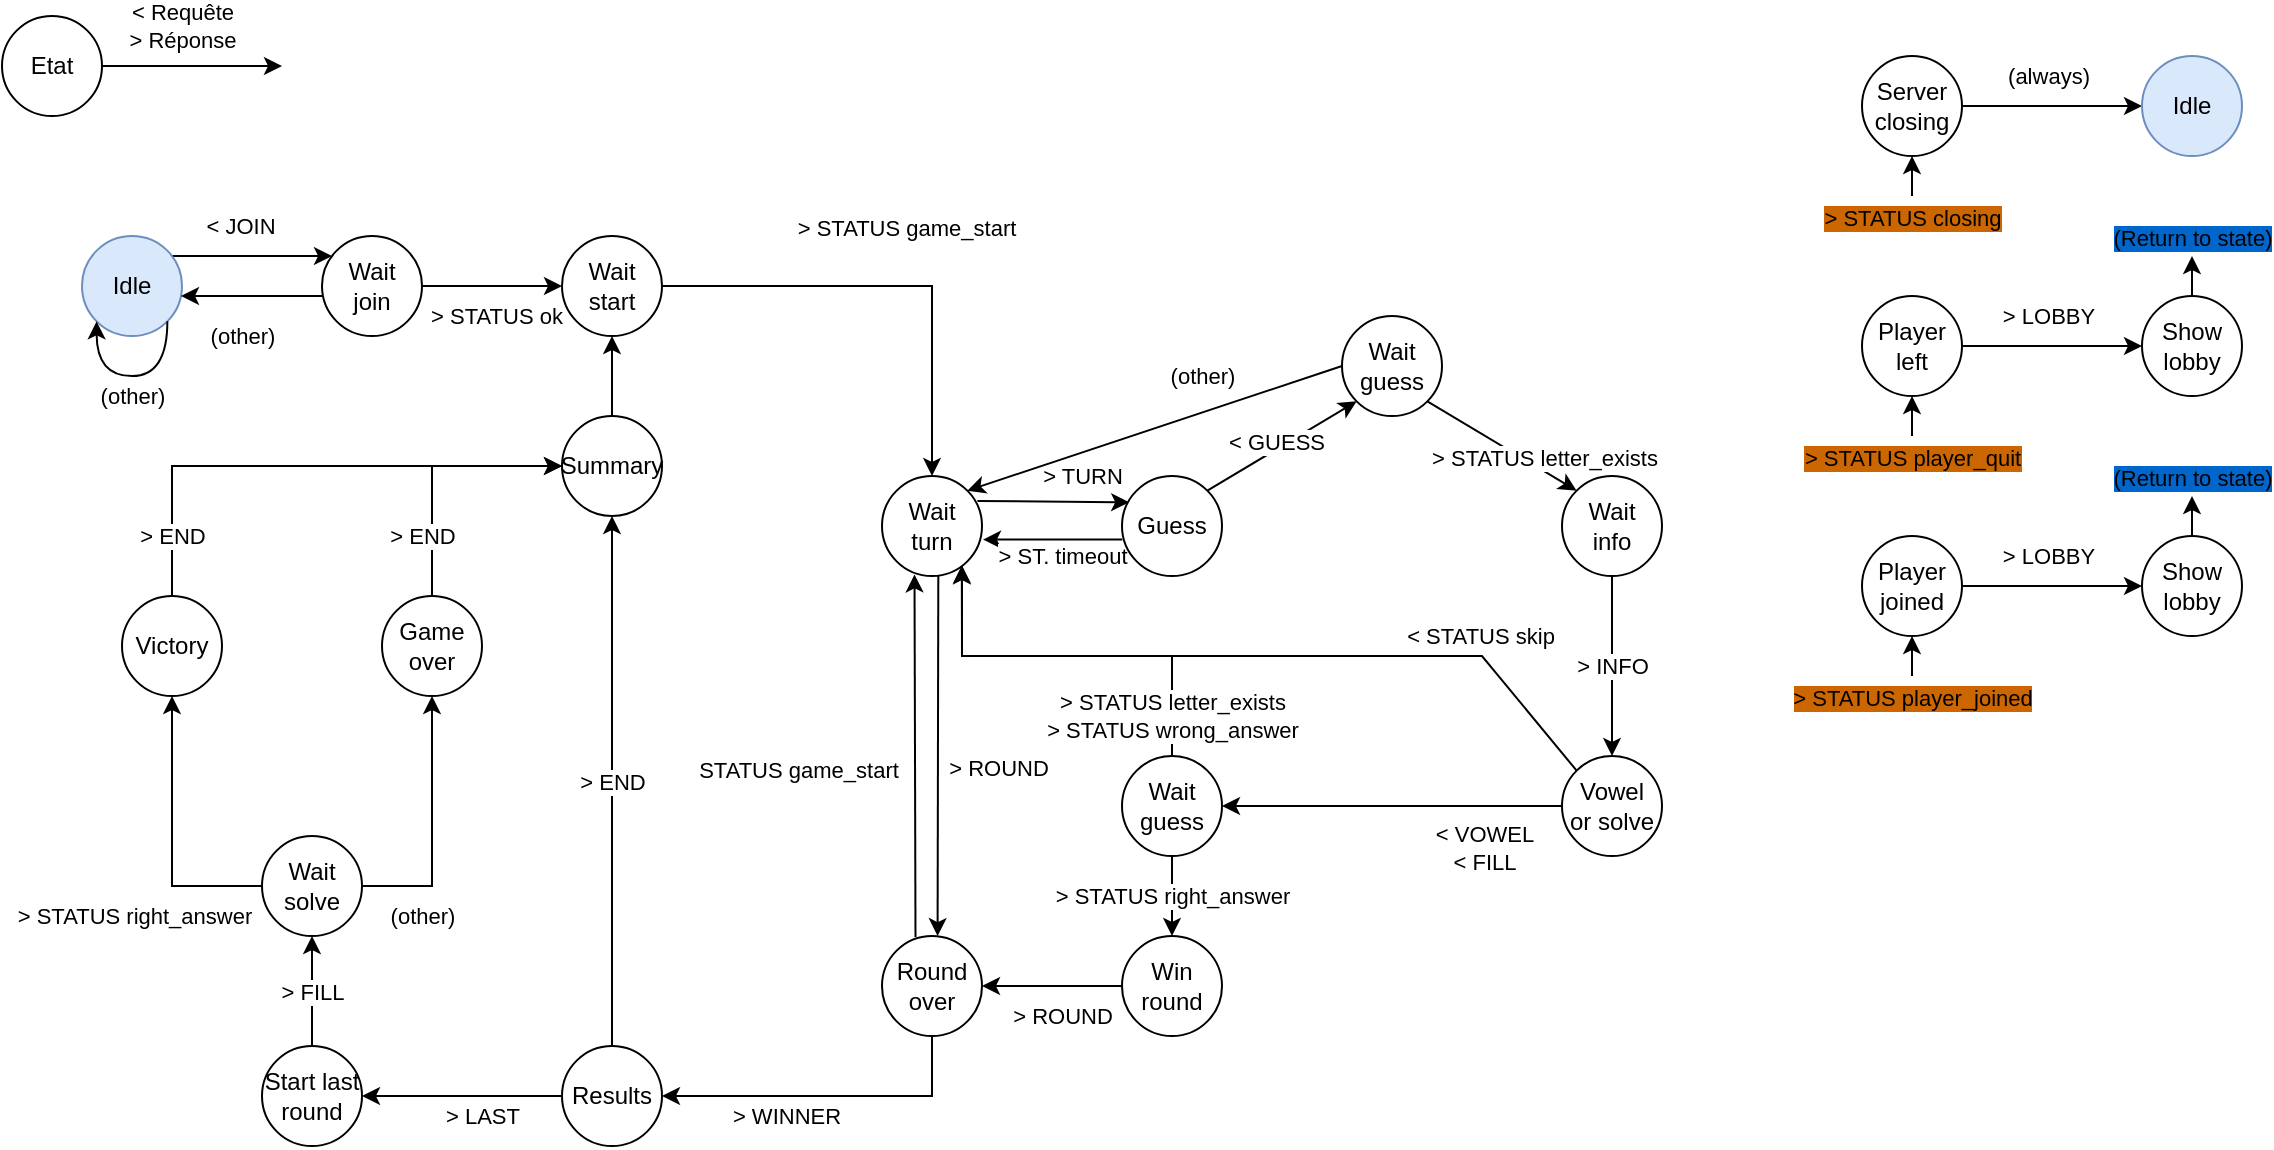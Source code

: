 <mxfile version="24.8.4">
  <diagram name="Page-1" id="v-ctXKjzzWnM4UZhPM1o">
    <mxGraphModel dx="1050" dy="511" grid="1" gridSize="10" guides="1" tooltips="1" connect="1" arrows="1" fold="1" page="1" pageScale="1" pageWidth="850" pageHeight="1100" math="0" shadow="0">
      <root>
        <mxCell id="0" />
        <mxCell id="1" parent="0" />
        <mxCell id="YX9CxxvUvG9lGDmzAH2j-2" style="edgeStyle=orthogonalEdgeStyle;rounded=0;orthogonalLoop=1;jettySize=auto;html=1;" parent="1" edge="1">
          <mxGeometry relative="1" as="geometry">
            <mxPoint x="140" y="35" as="targetPoint" />
            <mxPoint x="50" y="35" as="sourcePoint" />
            <Array as="points">
              <mxPoint x="130" y="35" />
            </Array>
          </mxGeometry>
        </mxCell>
        <mxCell id="YX9CxxvUvG9lGDmzAH2j-3" value="&amp;lt; Requête&lt;br&gt;&amp;gt; Réponse" style="edgeLabel;html=1;align=center;verticalAlign=middle;resizable=0;points=[];" parent="YX9CxxvUvG9lGDmzAH2j-2" vertex="1" connectable="0">
          <mxGeometry x="0.162" y="-5" relative="1" as="geometry">
            <mxPoint x="-13" y="-25" as="offset" />
          </mxGeometry>
        </mxCell>
        <mxCell id="YX9CxxvUvG9lGDmzAH2j-1" value="Etat" style="ellipse;whiteSpace=wrap;html=1;aspect=fixed;" parent="1" vertex="1">
          <mxGeometry y="10" width="50" height="50" as="geometry" />
        </mxCell>
        <mxCell id="YX9CxxvUvG9lGDmzAH2j-8" value="" style="edgeStyle=orthogonalEdgeStyle;rounded=0;orthogonalLoop=1;jettySize=auto;html=1;curved=1;" parent="1" source="YX9CxxvUvG9lGDmzAH2j-5" target="YX9CxxvUvG9lGDmzAH2j-6" edge="1">
          <mxGeometry relative="1" as="geometry">
            <Array as="points">
              <mxPoint x="120" y="130" />
              <mxPoint x="120" y="130" />
            </Array>
          </mxGeometry>
        </mxCell>
        <mxCell id="YX9CxxvUvG9lGDmzAH2j-9" value="&amp;lt; JOIN" style="edgeLabel;html=1;align=center;verticalAlign=middle;resizable=0;points=[];" parent="YX9CxxvUvG9lGDmzAH2j-8" vertex="1" connectable="0">
          <mxGeometry x="-0.079" y="-3" relative="1" as="geometry">
            <mxPoint x="-3" y="-18" as="offset" />
          </mxGeometry>
        </mxCell>
        <mxCell id="YX9CxxvUvG9lGDmzAH2j-5" value="Idle" style="ellipse;whiteSpace=wrap;html=1;aspect=fixed;fillColor=#dae8fc;strokeColor=#6c8ebf;" parent="1" vertex="1">
          <mxGeometry x="40" y="120" width="50" height="50" as="geometry" />
        </mxCell>
        <mxCell id="YX9CxxvUvG9lGDmzAH2j-10" value="(other)" style="edgeStyle=orthogonalEdgeStyle;rounded=0;orthogonalLoop=1;jettySize=auto;html=1;" parent="1" source="YX9CxxvUvG9lGDmzAH2j-6" target="YX9CxxvUvG9lGDmzAH2j-5" edge="1">
          <mxGeometry x="0.141" y="20" relative="1" as="geometry">
            <Array as="points">
              <mxPoint x="130" y="150" />
              <mxPoint x="130" y="150" />
            </Array>
            <mxPoint as="offset" />
          </mxGeometry>
        </mxCell>
        <mxCell id="YX9CxxvUvG9lGDmzAH2j-13" value="" style="edgeStyle=orthogonalEdgeStyle;rounded=0;orthogonalLoop=1;jettySize=auto;html=1;" parent="1" source="YX9CxxvUvG9lGDmzAH2j-6" target="YX9CxxvUvG9lGDmzAH2j-11" edge="1">
          <mxGeometry relative="1" as="geometry" />
        </mxCell>
        <mxCell id="YX9CxxvUvG9lGDmzAH2j-14" value="&amp;gt; STATUS ok" style="edgeLabel;html=1;align=center;verticalAlign=middle;resizable=0;points=[];" parent="YX9CxxvUvG9lGDmzAH2j-13" vertex="1" connectable="0">
          <mxGeometry x="0.062" y="-2" relative="1" as="geometry">
            <mxPoint y="13" as="offset" />
          </mxGeometry>
        </mxCell>
        <mxCell id="YX9CxxvUvG9lGDmzAH2j-6" value="&lt;div&gt;Wait&lt;br&gt;join&lt;br&gt;&lt;/div&gt;" style="ellipse;whiteSpace=wrap;html=1;aspect=fixed;" parent="1" vertex="1">
          <mxGeometry x="160" y="120" width="50" height="50" as="geometry" />
        </mxCell>
        <mxCell id="YX9CxxvUvG9lGDmzAH2j-35" value="" style="edgeStyle=orthogonalEdgeStyle;rounded=0;orthogonalLoop=1;jettySize=auto;html=1;exitX=1;exitY=0.5;exitDx=0;exitDy=0;" parent="1" source="YX9CxxvUvG9lGDmzAH2j-11" target="YX9CxxvUvG9lGDmzAH2j-34" edge="1">
          <mxGeometry relative="1" as="geometry">
            <mxPoint x="385" y="170" as="sourcePoint" />
          </mxGeometry>
        </mxCell>
        <mxCell id="YX9CxxvUvG9lGDmzAH2j-36" value="&amp;gt; STATUS game_start" style="edgeLabel;html=1;align=center;verticalAlign=middle;resizable=0;points=[];" parent="YX9CxxvUvG9lGDmzAH2j-35" vertex="1" connectable="0">
          <mxGeometry x="-0.075" relative="1" as="geometry">
            <mxPoint x="15" y="-29" as="offset" />
          </mxGeometry>
        </mxCell>
        <mxCell id="YX9CxxvUvG9lGDmzAH2j-11" value="Wait&lt;br&gt;start" style="ellipse;whiteSpace=wrap;html=1;aspect=fixed;" parent="1" vertex="1">
          <mxGeometry x="280" y="120" width="50" height="50" as="geometry" />
        </mxCell>
        <mxCell id="YX9CxxvUvG9lGDmzAH2j-61" style="edgeStyle=orthogonalEdgeStyle;rounded=0;orthogonalLoop=1;jettySize=auto;html=1;exitX=1;exitY=0.5;exitDx=0;exitDy=0;entryX=0;entryY=0.5;entryDx=0;entryDy=0;" parent="1" source="YX9CxxvUvG9lGDmzAH2j-28" target="YX9CxxvUvG9lGDmzAH2j-60" edge="1">
          <mxGeometry relative="1" as="geometry" />
        </mxCell>
        <mxCell id="YX9CxxvUvG9lGDmzAH2j-62" value="&amp;gt; LOBBY" style="edgeLabel;html=1;align=center;verticalAlign=middle;resizable=0;points=[];" parent="YX9CxxvUvG9lGDmzAH2j-61" vertex="1" connectable="0">
          <mxGeometry x="-0.05" relative="1" as="geometry">
            <mxPoint y="-15" as="offset" />
          </mxGeometry>
        </mxCell>
        <mxCell id="YX9CxxvUvG9lGDmzAH2j-28" value="Player&lt;br&gt;left" style="ellipse;whiteSpace=wrap;html=1;aspect=fixed;" parent="1" vertex="1">
          <mxGeometry x="930" y="150" width="50" height="50" as="geometry" />
        </mxCell>
        <mxCell id="YX9CxxvUvG9lGDmzAH2j-29" value="" style="endArrow=classic;html=1;rounded=0;entryX=0.5;entryY=1;entryDx=0;entryDy=0;" parent="1" target="YX9CxxvUvG9lGDmzAH2j-28" edge="1">
          <mxGeometry width="50" height="50" relative="1" as="geometry">
            <mxPoint x="955" y="220" as="sourcePoint" />
            <mxPoint x="910" y="230" as="targetPoint" />
          </mxGeometry>
        </mxCell>
        <mxCell id="YX9CxxvUvG9lGDmzAH2j-30" value="&lt;div&gt;&amp;gt; STATUS player_quit&lt;/div&gt;" style="edgeLabel;html=1;align=center;verticalAlign=middle;resizable=0;points=[];labelBackgroundColor=#CC6600;fontColor=default;" parent="YX9CxxvUvG9lGDmzAH2j-29" vertex="1" connectable="0">
          <mxGeometry x="-0.342" y="-1" relative="1" as="geometry">
            <mxPoint x="-1" y="17" as="offset" />
          </mxGeometry>
        </mxCell>
        <mxCell id="YX9CxxvUvG9lGDmzAH2j-31" value="" style="endArrow=classic;html=1;rounded=0;exitX=0.5;exitY=0;exitDx=0;exitDy=0;" parent="1" source="YX9CxxvUvG9lGDmzAH2j-60" edge="1">
          <mxGeometry width="50" height="50" relative="1" as="geometry">
            <mxPoint x="1054.57" y="150" as="sourcePoint" />
            <mxPoint x="1095" y="130" as="targetPoint" />
          </mxGeometry>
        </mxCell>
        <mxCell id="YX9CxxvUvG9lGDmzAH2j-32" value="&lt;div&gt;(Return to state)&lt;/div&gt;" style="edgeLabel;html=1;align=center;verticalAlign=middle;resizable=0;points=[];labelBackgroundColor=#0066CC;fontColor=default;" parent="YX9CxxvUvG9lGDmzAH2j-31" vertex="1" connectable="0">
          <mxGeometry x="-0.342" y="-1" relative="1" as="geometry">
            <mxPoint x="-1" y="-23" as="offset" />
          </mxGeometry>
        </mxCell>
        <mxCell id="YX9CxxvUvG9lGDmzAH2j-39" value="" style="rounded=0;orthogonalLoop=1;jettySize=auto;html=1;exitX=0.954;exitY=0.25;exitDx=0;exitDy=0;entryX=0.072;entryY=0.263;entryDx=0;entryDy=0;exitPerimeter=0;entryPerimeter=0;" parent="1" source="YX9CxxvUvG9lGDmzAH2j-34" target="YX9CxxvUvG9lGDmzAH2j-38" edge="1">
          <mxGeometry relative="1" as="geometry" />
        </mxCell>
        <mxCell id="YX9CxxvUvG9lGDmzAH2j-40" value="&amp;gt; TURN" style="edgeLabel;html=1;align=center;verticalAlign=middle;resizable=0;points=[];" parent="YX9CxxvUvG9lGDmzAH2j-39" vertex="1" connectable="0">
          <mxGeometry x="0.067" y="-3" relative="1" as="geometry">
            <mxPoint x="12" y="-16" as="offset" />
          </mxGeometry>
        </mxCell>
        <mxCell id="YX9CxxvUvG9lGDmzAH2j-115" style="rounded=0;orthogonalLoop=1;jettySize=auto;html=1;exitX=0.563;exitY=1.001;exitDx=0;exitDy=0;entryX=0.556;entryY=0.001;entryDx=0;entryDy=0;exitPerimeter=0;entryPerimeter=0;" parent="1" source="YX9CxxvUvG9lGDmzAH2j-34" target="YX9CxxvUvG9lGDmzAH2j-93" edge="1">
          <mxGeometry relative="1" as="geometry">
            <Array as="points" />
          </mxGeometry>
        </mxCell>
        <mxCell id="YX9CxxvUvG9lGDmzAH2j-116" value="&amp;gt; ROUND" style="edgeLabel;html=1;align=center;verticalAlign=middle;resizable=0;points=[];" parent="YX9CxxvUvG9lGDmzAH2j-115" vertex="1" connectable="0">
          <mxGeometry x="-0.113" relative="1" as="geometry">
            <mxPoint x="30" y="16" as="offset" />
          </mxGeometry>
        </mxCell>
        <mxCell id="YX9CxxvUvG9lGDmzAH2j-34" value="Wait&lt;br&gt;turn" style="ellipse;whiteSpace=wrap;html=1;aspect=fixed;" parent="1" vertex="1">
          <mxGeometry x="440" y="240" width="50" height="50" as="geometry" />
        </mxCell>
        <mxCell id="YX9CxxvUvG9lGDmzAH2j-42" style="rounded=0;orthogonalLoop=1;jettySize=auto;html=1;exitX=1;exitY=0;exitDx=0;exitDy=0;entryX=0;entryY=1;entryDx=0;entryDy=0;" parent="1" source="YX9CxxvUvG9lGDmzAH2j-38" target="YX9CxxvUvG9lGDmzAH2j-41" edge="1">
          <mxGeometry relative="1" as="geometry" />
        </mxCell>
        <mxCell id="YX9CxxvUvG9lGDmzAH2j-43" value="&amp;lt; GUESS" style="edgeLabel;html=1;align=center;verticalAlign=middle;resizable=0;points=[];" parent="YX9CxxvUvG9lGDmzAH2j-42" vertex="1" connectable="0">
          <mxGeometry x="0.133" y="-1" relative="1" as="geometry">
            <mxPoint x="-9" as="offset" />
          </mxGeometry>
        </mxCell>
        <mxCell id="YX9CxxvUvG9lGDmzAH2j-44" style="rounded=0;orthogonalLoop=1;jettySize=auto;html=1;exitX=0.003;exitY=0.636;exitDx=0;exitDy=0;entryX=1.01;entryY=0.636;entryDx=0;entryDy=0;entryPerimeter=0;exitPerimeter=0;" parent="1" source="YX9CxxvUvG9lGDmzAH2j-38" target="YX9CxxvUvG9lGDmzAH2j-34" edge="1">
          <mxGeometry relative="1" as="geometry" />
        </mxCell>
        <mxCell id="YX9CxxvUvG9lGDmzAH2j-45" value="&amp;gt; ST. timeout" style="edgeLabel;html=1;align=center;verticalAlign=middle;resizable=0;points=[];" parent="YX9CxxvUvG9lGDmzAH2j-44" vertex="1" connectable="0">
          <mxGeometry x="-0.069" y="3" relative="1" as="geometry">
            <mxPoint x="2" y="5" as="offset" />
          </mxGeometry>
        </mxCell>
        <mxCell id="YX9CxxvUvG9lGDmzAH2j-38" value="Guess" style="ellipse;whiteSpace=wrap;html=1;aspect=fixed;" parent="1" vertex="1">
          <mxGeometry x="560" y="240" width="50" height="50" as="geometry" />
        </mxCell>
        <mxCell id="YX9CxxvUvG9lGDmzAH2j-89" style="rounded=0;orthogonalLoop=1;jettySize=auto;html=1;exitX=1;exitY=1;exitDx=0;exitDy=0;entryX=0;entryY=0;entryDx=0;entryDy=0;" parent="1" source="YX9CxxvUvG9lGDmzAH2j-41" target="YX9CxxvUvG9lGDmzAH2j-88" edge="1">
          <mxGeometry relative="1" as="geometry" />
        </mxCell>
        <mxCell id="YX9CxxvUvG9lGDmzAH2j-92" value="&lt;div&gt;&amp;gt; STATUS letter_exists&lt;/div&gt;" style="edgeLabel;html=1;align=center;verticalAlign=middle;resizable=0;points=[];" parent="YX9CxxvUvG9lGDmzAH2j-89" vertex="1" connectable="0">
          <mxGeometry x="0.066" y="-1" relative="1" as="geometry">
            <mxPoint x="19" y="3" as="offset" />
          </mxGeometry>
        </mxCell>
        <mxCell id="YX9CxxvUvG9lGDmzAH2j-99" value="" style="rounded=0;orthogonalLoop=1;jettySize=auto;html=1;exitX=0;exitY=0.5;exitDx=0;exitDy=0;entryX=1;entryY=0;entryDx=0;entryDy=0;" parent="1" source="YX9CxxvUvG9lGDmzAH2j-41" target="YX9CxxvUvG9lGDmzAH2j-34" edge="1">
          <mxGeometry relative="1" as="geometry" />
        </mxCell>
        <mxCell id="YX9CxxvUvG9lGDmzAH2j-100" value="(other)" style="edgeLabel;html=1;align=center;verticalAlign=middle;resizable=0;points=[];" parent="YX9CxxvUvG9lGDmzAH2j-99" vertex="1" connectable="0">
          <mxGeometry x="-0.257" y="3" relative="1" as="geometry">
            <mxPoint x="-1" y="-21" as="offset" />
          </mxGeometry>
        </mxCell>
        <mxCell id="YX9CxxvUvG9lGDmzAH2j-41" value="Wait&lt;br&gt;guess" style="ellipse;whiteSpace=wrap;html=1;aspect=fixed;" parent="1" vertex="1">
          <mxGeometry x="670" y="160" width="50" height="50" as="geometry" />
        </mxCell>
        <mxCell id="YX9CxxvUvG9lGDmzAH2j-102" style="rounded=0;orthogonalLoop=1;jettySize=auto;html=1;exitX=0;exitY=0.5;exitDx=0;exitDy=0;entryX=1;entryY=0.5;entryDx=0;entryDy=0;" parent="1" source="YX9CxxvUvG9lGDmzAH2j-46" target="YX9CxxvUvG9lGDmzAH2j-56" edge="1">
          <mxGeometry relative="1" as="geometry" />
        </mxCell>
        <mxCell id="YX9CxxvUvG9lGDmzAH2j-103" value="&amp;lt; VOWEL&lt;br&gt;&amp;lt; FILL" style="edgeLabel;html=1;align=center;verticalAlign=middle;resizable=0;points=[];" parent="YX9CxxvUvG9lGDmzAH2j-102" vertex="1" connectable="0">
          <mxGeometry x="-0.268" y="-1" relative="1" as="geometry">
            <mxPoint x="23" y="22" as="offset" />
          </mxGeometry>
        </mxCell>
        <mxCell id="YX9CxxvUvG9lGDmzAH2j-46" value="Vowel&lt;br&gt;or solve" style="ellipse;whiteSpace=wrap;html=1;aspect=fixed;" parent="1" vertex="1">
          <mxGeometry x="780" y="380" width="50" height="50" as="geometry" />
        </mxCell>
        <mxCell id="YX9CxxvUvG9lGDmzAH2j-106" value="&amp;gt; STATUS right_answer" style="edgeStyle=orthogonalEdgeStyle;rounded=0;orthogonalLoop=1;jettySize=auto;html=1;exitX=0.5;exitY=1;exitDx=0;exitDy=0;entryX=0.5;entryY=0;entryDx=0;entryDy=0;" parent="1" source="YX9CxxvUvG9lGDmzAH2j-56" target="YX9CxxvUvG9lGDmzAH2j-104" edge="1">
          <mxGeometry relative="1" as="geometry">
            <mxPoint as="offset" />
          </mxGeometry>
        </mxCell>
        <mxCell id="YX9CxxvUvG9lGDmzAH2j-125" style="rounded=0;orthogonalLoop=1;jettySize=auto;html=1;exitX=0.5;exitY=0;exitDx=0;exitDy=0;edgeStyle=orthogonalEdgeStyle;entryX=0.799;entryY=0.902;entryDx=0;entryDy=0;entryPerimeter=0;" parent="1" source="YX9CxxvUvG9lGDmzAH2j-56" target="YX9CxxvUvG9lGDmzAH2j-34" edge="1">
          <mxGeometry relative="1" as="geometry">
            <mxPoint x="480" y="300" as="targetPoint" />
            <Array as="points">
              <mxPoint x="585" y="330" />
              <mxPoint x="480" y="330" />
            </Array>
          </mxGeometry>
        </mxCell>
        <mxCell id="YX9CxxvUvG9lGDmzAH2j-127" value="&amp;gt; STATUS letter_exists&lt;br&gt;&amp;gt; STATUS wrong_answer" style="edgeLabel;html=1;align=center;verticalAlign=middle;resizable=0;points=[];" parent="YX9CxxvUvG9lGDmzAH2j-125" vertex="1" connectable="0">
          <mxGeometry x="0.336" y="-1" relative="1" as="geometry">
            <mxPoint x="83" y="31" as="offset" />
          </mxGeometry>
        </mxCell>
        <mxCell id="YX9CxxvUvG9lGDmzAH2j-56" value="Wait guess" style="ellipse;whiteSpace=wrap;html=1;aspect=fixed;" parent="1" vertex="1">
          <mxGeometry x="560" y="380" width="50" height="50" as="geometry" />
        </mxCell>
        <mxCell id="YX9CxxvUvG9lGDmzAH2j-60" value="Show lobby" style="ellipse;whiteSpace=wrap;html=1;aspect=fixed;" parent="1" vertex="1">
          <mxGeometry x="1070" y="150" width="50" height="50" as="geometry" />
        </mxCell>
        <mxCell id="YX9CxxvUvG9lGDmzAH2j-71" style="edgeStyle=orthogonalEdgeStyle;rounded=0;orthogonalLoop=1;jettySize=auto;html=1;exitX=1;exitY=0.5;exitDx=0;exitDy=0;entryX=0;entryY=0.5;entryDx=0;entryDy=0;" parent="1" source="YX9CxxvUvG9lGDmzAH2j-73" target="YX9CxxvUvG9lGDmzAH2j-78" edge="1">
          <mxGeometry relative="1" as="geometry" />
        </mxCell>
        <mxCell id="YX9CxxvUvG9lGDmzAH2j-72" value="&amp;gt; LOBBY" style="edgeLabel;html=1;align=center;verticalAlign=middle;resizable=0;points=[];" parent="YX9CxxvUvG9lGDmzAH2j-71" vertex="1" connectable="0">
          <mxGeometry x="-0.05" relative="1" as="geometry">
            <mxPoint y="-15" as="offset" />
          </mxGeometry>
        </mxCell>
        <mxCell id="YX9CxxvUvG9lGDmzAH2j-73" value="Player joined" style="ellipse;whiteSpace=wrap;html=1;aspect=fixed;" parent="1" vertex="1">
          <mxGeometry x="930" y="270" width="50" height="50" as="geometry" />
        </mxCell>
        <mxCell id="YX9CxxvUvG9lGDmzAH2j-74" value="" style="endArrow=classic;html=1;rounded=0;entryX=0.5;entryY=1;entryDx=0;entryDy=0;" parent="1" target="YX9CxxvUvG9lGDmzAH2j-73" edge="1">
          <mxGeometry width="50" height="50" relative="1" as="geometry">
            <mxPoint x="955" y="340" as="sourcePoint" />
            <mxPoint x="910" y="350" as="targetPoint" />
          </mxGeometry>
        </mxCell>
        <mxCell id="YX9CxxvUvG9lGDmzAH2j-75" value="&lt;div&gt;&amp;gt; STATUS player_joined&lt;/div&gt;" style="edgeLabel;html=1;align=center;verticalAlign=middle;resizable=0;points=[];labelBackgroundColor=#CC6600;fontColor=default;" parent="YX9CxxvUvG9lGDmzAH2j-74" vertex="1" connectable="0">
          <mxGeometry x="-0.342" y="-1" relative="1" as="geometry">
            <mxPoint x="-1" y="17" as="offset" />
          </mxGeometry>
        </mxCell>
        <mxCell id="YX9CxxvUvG9lGDmzAH2j-76" value="" style="endArrow=classic;html=1;rounded=0;exitX=0.5;exitY=0;exitDx=0;exitDy=0;" parent="1" source="YX9CxxvUvG9lGDmzAH2j-78" edge="1">
          <mxGeometry width="50" height="50" relative="1" as="geometry">
            <mxPoint x="1054.57" y="270" as="sourcePoint" />
            <mxPoint x="1095" y="250" as="targetPoint" />
          </mxGeometry>
        </mxCell>
        <mxCell id="YX9CxxvUvG9lGDmzAH2j-77" value="&lt;div&gt;(Return to state)&lt;/div&gt;" style="edgeLabel;html=1;align=center;verticalAlign=middle;resizable=0;points=[];labelBackgroundColor=#0066CC;fontColor=default;" parent="YX9CxxvUvG9lGDmzAH2j-76" vertex="1" connectable="0">
          <mxGeometry x="-0.342" y="-1" relative="1" as="geometry">
            <mxPoint x="-1" y="-23" as="offset" />
          </mxGeometry>
        </mxCell>
        <mxCell id="YX9CxxvUvG9lGDmzAH2j-78" value="Show lobby" style="ellipse;whiteSpace=wrap;html=1;aspect=fixed;" parent="1" vertex="1">
          <mxGeometry x="1070" y="270" width="50" height="50" as="geometry" />
        </mxCell>
        <mxCell id="YX9CxxvUvG9lGDmzAH2j-79" style="edgeStyle=orthogonalEdgeStyle;rounded=0;orthogonalLoop=1;jettySize=auto;html=1;exitX=1;exitY=0.5;exitDx=0;exitDy=0;entryX=0;entryY=0.5;entryDx=0;entryDy=0;" parent="1" source="YX9CxxvUvG9lGDmzAH2j-81" target="YX9CxxvUvG9lGDmzAH2j-86" edge="1">
          <mxGeometry relative="1" as="geometry" />
        </mxCell>
        <mxCell id="YX9CxxvUvG9lGDmzAH2j-80" value="(always)" style="edgeLabel;html=1;align=center;verticalAlign=middle;resizable=0;points=[];" parent="YX9CxxvUvG9lGDmzAH2j-79" vertex="1" connectable="0">
          <mxGeometry x="-0.05" relative="1" as="geometry">
            <mxPoint y="-15" as="offset" />
          </mxGeometry>
        </mxCell>
        <mxCell id="YX9CxxvUvG9lGDmzAH2j-81" value="Server closing" style="ellipse;whiteSpace=wrap;html=1;aspect=fixed;" parent="1" vertex="1">
          <mxGeometry x="930" y="30" width="50" height="50" as="geometry" />
        </mxCell>
        <mxCell id="YX9CxxvUvG9lGDmzAH2j-82" value="" style="endArrow=classic;html=1;rounded=0;entryX=0.5;entryY=1;entryDx=0;entryDy=0;" parent="1" target="YX9CxxvUvG9lGDmzAH2j-81" edge="1">
          <mxGeometry width="50" height="50" relative="1" as="geometry">
            <mxPoint x="955" y="100" as="sourcePoint" />
            <mxPoint x="910" y="110" as="targetPoint" />
          </mxGeometry>
        </mxCell>
        <mxCell id="YX9CxxvUvG9lGDmzAH2j-83" value="&lt;div&gt;&amp;gt; STATUS closing&lt;br&gt;&lt;/div&gt;" style="edgeLabel;html=1;align=center;verticalAlign=middle;resizable=0;points=[];labelBackgroundColor=#CC6600;fontColor=default;" parent="YX9CxxvUvG9lGDmzAH2j-82" vertex="1" connectable="0">
          <mxGeometry x="-0.342" y="-1" relative="1" as="geometry">
            <mxPoint x="-1" y="17" as="offset" />
          </mxGeometry>
        </mxCell>
        <mxCell id="YX9CxxvUvG9lGDmzAH2j-86" value="Idle" style="ellipse;whiteSpace=wrap;html=1;aspect=fixed;fillColor=#dae8fc;strokeColor=#6c8ebf;" parent="1" vertex="1">
          <mxGeometry x="1070" y="30" width="50" height="50" as="geometry" />
        </mxCell>
        <mxCell id="YX9CxxvUvG9lGDmzAH2j-101" value="&amp;gt; INFO" style="edgeStyle=orthogonalEdgeStyle;rounded=0;orthogonalLoop=1;jettySize=auto;html=1;exitX=0.5;exitY=1;exitDx=0;exitDy=0;entryX=0.5;entryY=0;entryDx=0;entryDy=0;" parent="1" source="YX9CxxvUvG9lGDmzAH2j-88" target="YX9CxxvUvG9lGDmzAH2j-46" edge="1">
          <mxGeometry relative="1" as="geometry" />
        </mxCell>
        <mxCell id="YX9CxxvUvG9lGDmzAH2j-88" value="Wait&lt;br&gt;info" style="ellipse;whiteSpace=wrap;html=1;aspect=fixed;" parent="1" vertex="1">
          <mxGeometry x="780" y="240" width="50" height="50" as="geometry" />
        </mxCell>
        <mxCell id="YX9CxxvUvG9lGDmzAH2j-97" style="rounded=0;orthogonalLoop=1;jettySize=auto;html=1;exitX=0.335;exitY=0.011;exitDx=0;exitDy=0;entryX=0.325;entryY=0.984;entryDx=0;entryDy=0;entryPerimeter=0;exitPerimeter=0;" parent="1" source="YX9CxxvUvG9lGDmzAH2j-93" target="YX9CxxvUvG9lGDmzAH2j-34" edge="1">
          <mxGeometry relative="1" as="geometry" />
        </mxCell>
        <mxCell id="YX9CxxvUvG9lGDmzAH2j-98" value="STATUS game_start" style="edgeLabel;html=1;align=center;verticalAlign=middle;resizable=0;points=[];" parent="YX9CxxvUvG9lGDmzAH2j-97" vertex="1" connectable="0">
          <mxGeometry x="0.121" y="3" relative="1" as="geometry">
            <mxPoint x="-56" y="18" as="offset" />
          </mxGeometry>
        </mxCell>
        <mxCell id="YX9CxxvUvG9lGDmzAH2j-118" value="&amp;gt; WINNER" style="edgeStyle=orthogonalEdgeStyle;rounded=0;orthogonalLoop=1;jettySize=auto;html=1;exitX=0.5;exitY=1;exitDx=0;exitDy=0;entryX=1;entryY=0.5;entryDx=0;entryDy=0;" parent="1" source="YX9CxxvUvG9lGDmzAH2j-93" target="YX9CxxvUvG9lGDmzAH2j-117" edge="1">
          <mxGeometry x="0.256" y="10" relative="1" as="geometry">
            <mxPoint as="offset" />
          </mxGeometry>
        </mxCell>
        <mxCell id="YX9CxxvUvG9lGDmzAH2j-93" value="Round over" style="ellipse;whiteSpace=wrap;html=1;aspect=fixed;" parent="1" vertex="1">
          <mxGeometry x="440" y="470" width="50" height="50" as="geometry" />
        </mxCell>
        <mxCell id="YX9CxxvUvG9lGDmzAH2j-111" style="rounded=0;orthogonalLoop=1;jettySize=auto;html=1;exitX=0;exitY=0.5;exitDx=0;exitDy=0;entryX=1;entryY=0.5;entryDx=0;entryDy=0;" parent="1" source="YX9CxxvUvG9lGDmzAH2j-104" target="YX9CxxvUvG9lGDmzAH2j-93" edge="1">
          <mxGeometry relative="1" as="geometry" />
        </mxCell>
        <mxCell id="YX9CxxvUvG9lGDmzAH2j-112" value="&amp;gt; ROUND" style="edgeLabel;html=1;align=center;verticalAlign=middle;resizable=0;points=[];" parent="YX9CxxvUvG9lGDmzAH2j-111" vertex="1" connectable="0">
          <mxGeometry x="0.255" y="-1" relative="1" as="geometry">
            <mxPoint x="14" y="16" as="offset" />
          </mxGeometry>
        </mxCell>
        <mxCell id="YX9CxxvUvG9lGDmzAH2j-104" value="Win round" style="ellipse;whiteSpace=wrap;html=1;aspect=fixed;" parent="1" vertex="1">
          <mxGeometry x="560" y="470" width="50" height="50" as="geometry" />
        </mxCell>
        <mxCell id="YX9CxxvUvG9lGDmzAH2j-107" style="rounded=0;orthogonalLoop=1;jettySize=auto;html=1;jumpStyle=arc;exitX=0;exitY=0;exitDx=0;exitDy=0;entryX=0.799;entryY=0.893;entryDx=0;entryDy=0;entryPerimeter=0;" parent="1" source="YX9CxxvUvG9lGDmzAH2j-46" target="YX9CxxvUvG9lGDmzAH2j-34" edge="1">
          <mxGeometry relative="1" as="geometry">
            <mxPoint x="760" y="370" as="sourcePoint" />
            <mxPoint x="480" y="290" as="targetPoint" />
            <Array as="points">
              <mxPoint x="740" y="330" />
              <mxPoint x="480" y="330" />
            </Array>
          </mxGeometry>
        </mxCell>
        <mxCell id="YX9CxxvUvG9lGDmzAH2j-108" value="&amp;lt; STATUS skip" style="edgeLabel;html=1;align=center;verticalAlign=middle;resizable=0;points=[];" parent="YX9CxxvUvG9lGDmzAH2j-107" vertex="1" connectable="0">
          <mxGeometry x="-0.497" y="4" relative="1" as="geometry">
            <mxPoint x="20" y="-14" as="offset" />
          </mxGeometry>
        </mxCell>
        <mxCell id="YX9CxxvUvG9lGDmzAH2j-132" value="&amp;gt; LAST" style="edgeStyle=orthogonalEdgeStyle;rounded=0;orthogonalLoop=1;jettySize=auto;html=1;exitX=0;exitY=0.5;exitDx=0;exitDy=0;entryX=1;entryY=0.5;entryDx=0;entryDy=0;" parent="1" source="YX9CxxvUvG9lGDmzAH2j-117" target="YX9CxxvUvG9lGDmzAH2j-131" edge="1">
          <mxGeometry x="-0.2" y="10" relative="1" as="geometry">
            <mxPoint as="offset" />
          </mxGeometry>
        </mxCell>
        <mxCell id="YX9CxxvUvG9lGDmzAH2j-135" value="&amp;gt; END" style="edgeStyle=orthogonalEdgeStyle;rounded=0;orthogonalLoop=1;jettySize=auto;html=1;exitX=0.5;exitY=0;exitDx=0;exitDy=0;entryX=0.5;entryY=1;entryDx=0;entryDy=0;" parent="1" source="YX9CxxvUvG9lGDmzAH2j-117" target="YX9CxxvUvG9lGDmzAH2j-133" edge="1">
          <mxGeometry relative="1" as="geometry" />
        </mxCell>
        <mxCell id="YX9CxxvUvG9lGDmzAH2j-117" value="Results" style="ellipse;whiteSpace=wrap;html=1;aspect=fixed;" parent="1" vertex="1">
          <mxGeometry x="280" y="525" width="50" height="50" as="geometry" />
        </mxCell>
        <mxCell id="YX9CxxvUvG9lGDmzAH2j-121" value="(other)" style="edgeStyle=orthogonalEdgeStyle;rounded=0;orthogonalLoop=1;jettySize=auto;html=1;exitX=1;exitY=1;exitDx=0;exitDy=0;entryX=0;entryY=1;entryDx=0;entryDy=0;curved=1;" parent="1" source="YX9CxxvUvG9lGDmzAH2j-5" target="YX9CxxvUvG9lGDmzAH2j-5" edge="1">
          <mxGeometry y="10" relative="1" as="geometry">
            <Array as="points">
              <mxPoint x="83" y="190" />
              <mxPoint x="47" y="190" />
            </Array>
            <mxPoint as="offset" />
          </mxGeometry>
        </mxCell>
        <mxCell id="YX9CxxvUvG9lGDmzAH2j-139" value="&amp;gt; FILL" style="edgeStyle=orthogonalEdgeStyle;rounded=0;orthogonalLoop=1;jettySize=auto;html=1;exitX=0.5;exitY=0;exitDx=0;exitDy=0;entryX=0.5;entryY=1;entryDx=0;entryDy=0;" parent="1" source="YX9CxxvUvG9lGDmzAH2j-131" target="YX9CxxvUvG9lGDmzAH2j-137" edge="1">
          <mxGeometry relative="1" as="geometry" />
        </mxCell>
        <mxCell id="YX9CxxvUvG9lGDmzAH2j-131" value="Start last round" style="ellipse;whiteSpace=wrap;html=1;aspect=fixed;" parent="1" vertex="1">
          <mxGeometry x="130" y="525" width="50" height="50" as="geometry" />
        </mxCell>
        <mxCell id="YX9CxxvUvG9lGDmzAH2j-134" style="edgeStyle=orthogonalEdgeStyle;rounded=0;orthogonalLoop=1;jettySize=auto;html=1;exitX=0.5;exitY=0;exitDx=0;exitDy=0;entryX=0.5;entryY=1;entryDx=0;entryDy=0;" parent="1" source="YX9CxxvUvG9lGDmzAH2j-133" target="YX9CxxvUvG9lGDmzAH2j-11" edge="1">
          <mxGeometry relative="1" as="geometry" />
        </mxCell>
        <mxCell id="YX9CxxvUvG9lGDmzAH2j-133" value="Summary" style="ellipse;whiteSpace=wrap;html=1;aspect=fixed;" parent="1" vertex="1">
          <mxGeometry x="280" y="210" width="50" height="50" as="geometry" />
        </mxCell>
        <mxCell id="YX9CxxvUvG9lGDmzAH2j-145" style="edgeStyle=orthogonalEdgeStyle;rounded=0;orthogonalLoop=1;jettySize=auto;html=1;exitX=1;exitY=0.5;exitDx=0;exitDy=0;entryX=0.5;entryY=1;entryDx=0;entryDy=0;" parent="1" source="YX9CxxvUvG9lGDmzAH2j-137" target="YX9CxxvUvG9lGDmzAH2j-141" edge="1">
          <mxGeometry relative="1" as="geometry" />
        </mxCell>
        <mxCell id="YX9CxxvUvG9lGDmzAH2j-147" value="(other)" style="edgeLabel;html=1;align=center;verticalAlign=middle;resizable=0;points=[];" parent="YX9CxxvUvG9lGDmzAH2j-145" vertex="1" connectable="0">
          <mxGeometry x="-0.569" y="1" relative="1" as="geometry">
            <mxPoint x="2" y="16" as="offset" />
          </mxGeometry>
        </mxCell>
        <mxCell id="YX9CxxvUvG9lGDmzAH2j-146" style="edgeStyle=orthogonalEdgeStyle;rounded=0;orthogonalLoop=1;jettySize=auto;html=1;exitX=0;exitY=0.5;exitDx=0;exitDy=0;entryX=0.5;entryY=1;entryDx=0;entryDy=0;" parent="1" source="YX9CxxvUvG9lGDmzAH2j-137" target="YX9CxxvUvG9lGDmzAH2j-140" edge="1">
          <mxGeometry relative="1" as="geometry" />
        </mxCell>
        <mxCell id="YX9CxxvUvG9lGDmzAH2j-148" value="&amp;gt; STATUS right_answer" style="edgeLabel;html=1;align=center;verticalAlign=middle;resizable=0;points=[];" parent="YX9CxxvUvG9lGDmzAH2j-146" vertex="1" connectable="0">
          <mxGeometry x="-0.548" y="3" relative="1" as="geometry">
            <mxPoint x="-33" y="12" as="offset" />
          </mxGeometry>
        </mxCell>
        <mxCell id="YX9CxxvUvG9lGDmzAH2j-137" value="Wait solve" style="ellipse;whiteSpace=wrap;html=1;aspect=fixed;" parent="1" vertex="1">
          <mxGeometry x="130" y="420" width="50" height="50" as="geometry" />
        </mxCell>
        <mxCell id="YX9CxxvUvG9lGDmzAH2j-142" style="edgeStyle=orthogonalEdgeStyle;rounded=0;orthogonalLoop=1;jettySize=auto;html=1;exitX=0.5;exitY=0;exitDx=0;exitDy=0;entryX=0;entryY=0.5;entryDx=0;entryDy=0;" parent="1" source="YX9CxxvUvG9lGDmzAH2j-140" target="YX9CxxvUvG9lGDmzAH2j-133" edge="1">
          <mxGeometry relative="1" as="geometry" />
        </mxCell>
        <mxCell id="YX9CxxvUvG9lGDmzAH2j-149" value="&amp;gt; END" style="edgeLabel;html=1;align=center;verticalAlign=middle;resizable=0;points=[];" parent="YX9CxxvUvG9lGDmzAH2j-142" vertex="1" connectable="0">
          <mxGeometry x="-0.719" y="-1" relative="1" as="geometry">
            <mxPoint x="-1" y="6" as="offset" />
          </mxGeometry>
        </mxCell>
        <mxCell id="YX9CxxvUvG9lGDmzAH2j-140" value="Victory" style="ellipse;whiteSpace=wrap;html=1;aspect=fixed;" parent="1" vertex="1">
          <mxGeometry x="60" y="300" width="50" height="50" as="geometry" />
        </mxCell>
        <mxCell id="YX9CxxvUvG9lGDmzAH2j-143" style="edgeStyle=orthogonalEdgeStyle;rounded=0;orthogonalLoop=1;jettySize=auto;html=1;exitX=0.5;exitY=0;exitDx=0;exitDy=0;entryX=0;entryY=0.5;entryDx=0;entryDy=0;" parent="1" source="YX9CxxvUvG9lGDmzAH2j-141" target="YX9CxxvUvG9lGDmzAH2j-133" edge="1">
          <mxGeometry relative="1" as="geometry">
            <mxPoint x="240" y="220" as="targetPoint" />
          </mxGeometry>
        </mxCell>
        <mxCell id="YX9CxxvUvG9lGDmzAH2j-150" value="&amp;gt; END" style="edgeLabel;html=1;align=center;verticalAlign=middle;resizable=0;points=[];" parent="YX9CxxvUvG9lGDmzAH2j-143" vertex="1" connectable="0">
          <mxGeometry x="-0.39" y="4" relative="1" as="geometry">
            <mxPoint x="-1" y="9" as="offset" />
          </mxGeometry>
        </mxCell>
        <mxCell id="YX9CxxvUvG9lGDmzAH2j-141" value="Game over" style="ellipse;whiteSpace=wrap;html=1;aspect=fixed;" parent="1" vertex="1">
          <mxGeometry x="190" y="300" width="50" height="50" as="geometry" />
        </mxCell>
      </root>
    </mxGraphModel>
  </diagram>
</mxfile>
